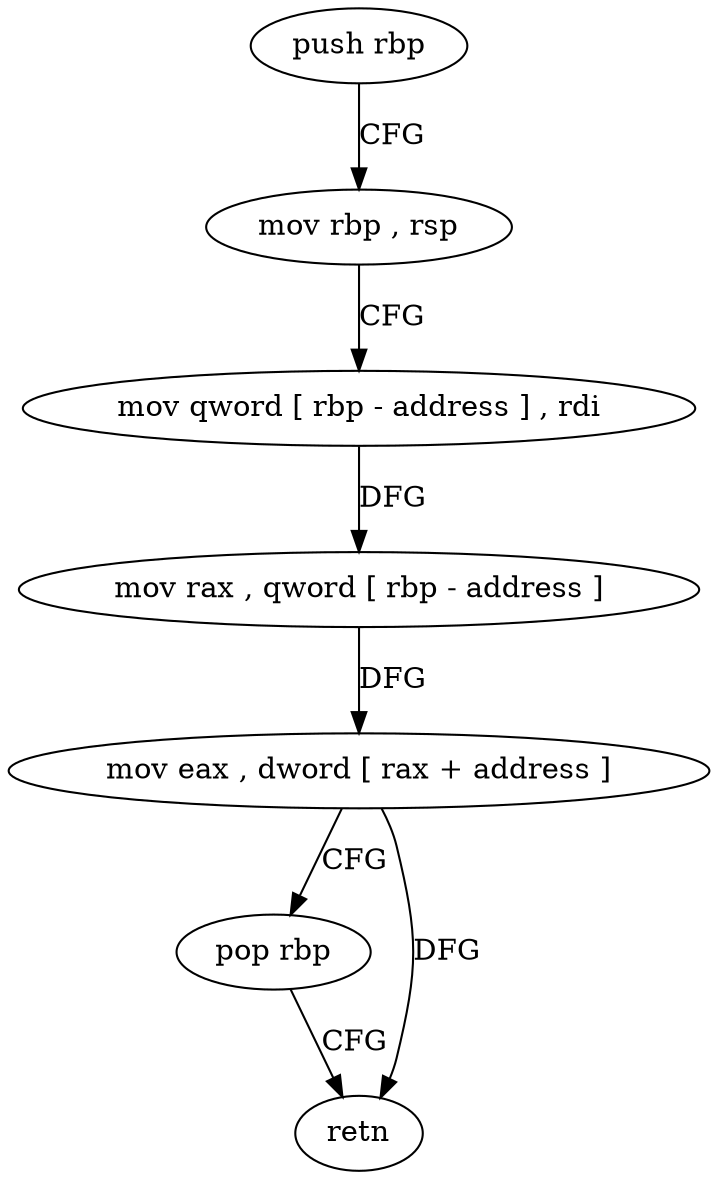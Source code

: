 digraph "func" {
"4403280" [label = "push rbp" ]
"4403281" [label = "mov rbp , rsp" ]
"4403284" [label = "mov qword [ rbp - address ] , rdi" ]
"4403288" [label = "mov rax , qword [ rbp - address ]" ]
"4403292" [label = "mov eax , dword [ rax + address ]" ]
"4403295" [label = "pop rbp" ]
"4403296" [label = "retn" ]
"4403280" -> "4403281" [ label = "CFG" ]
"4403281" -> "4403284" [ label = "CFG" ]
"4403284" -> "4403288" [ label = "DFG" ]
"4403288" -> "4403292" [ label = "DFG" ]
"4403292" -> "4403295" [ label = "CFG" ]
"4403292" -> "4403296" [ label = "DFG" ]
"4403295" -> "4403296" [ label = "CFG" ]
}
